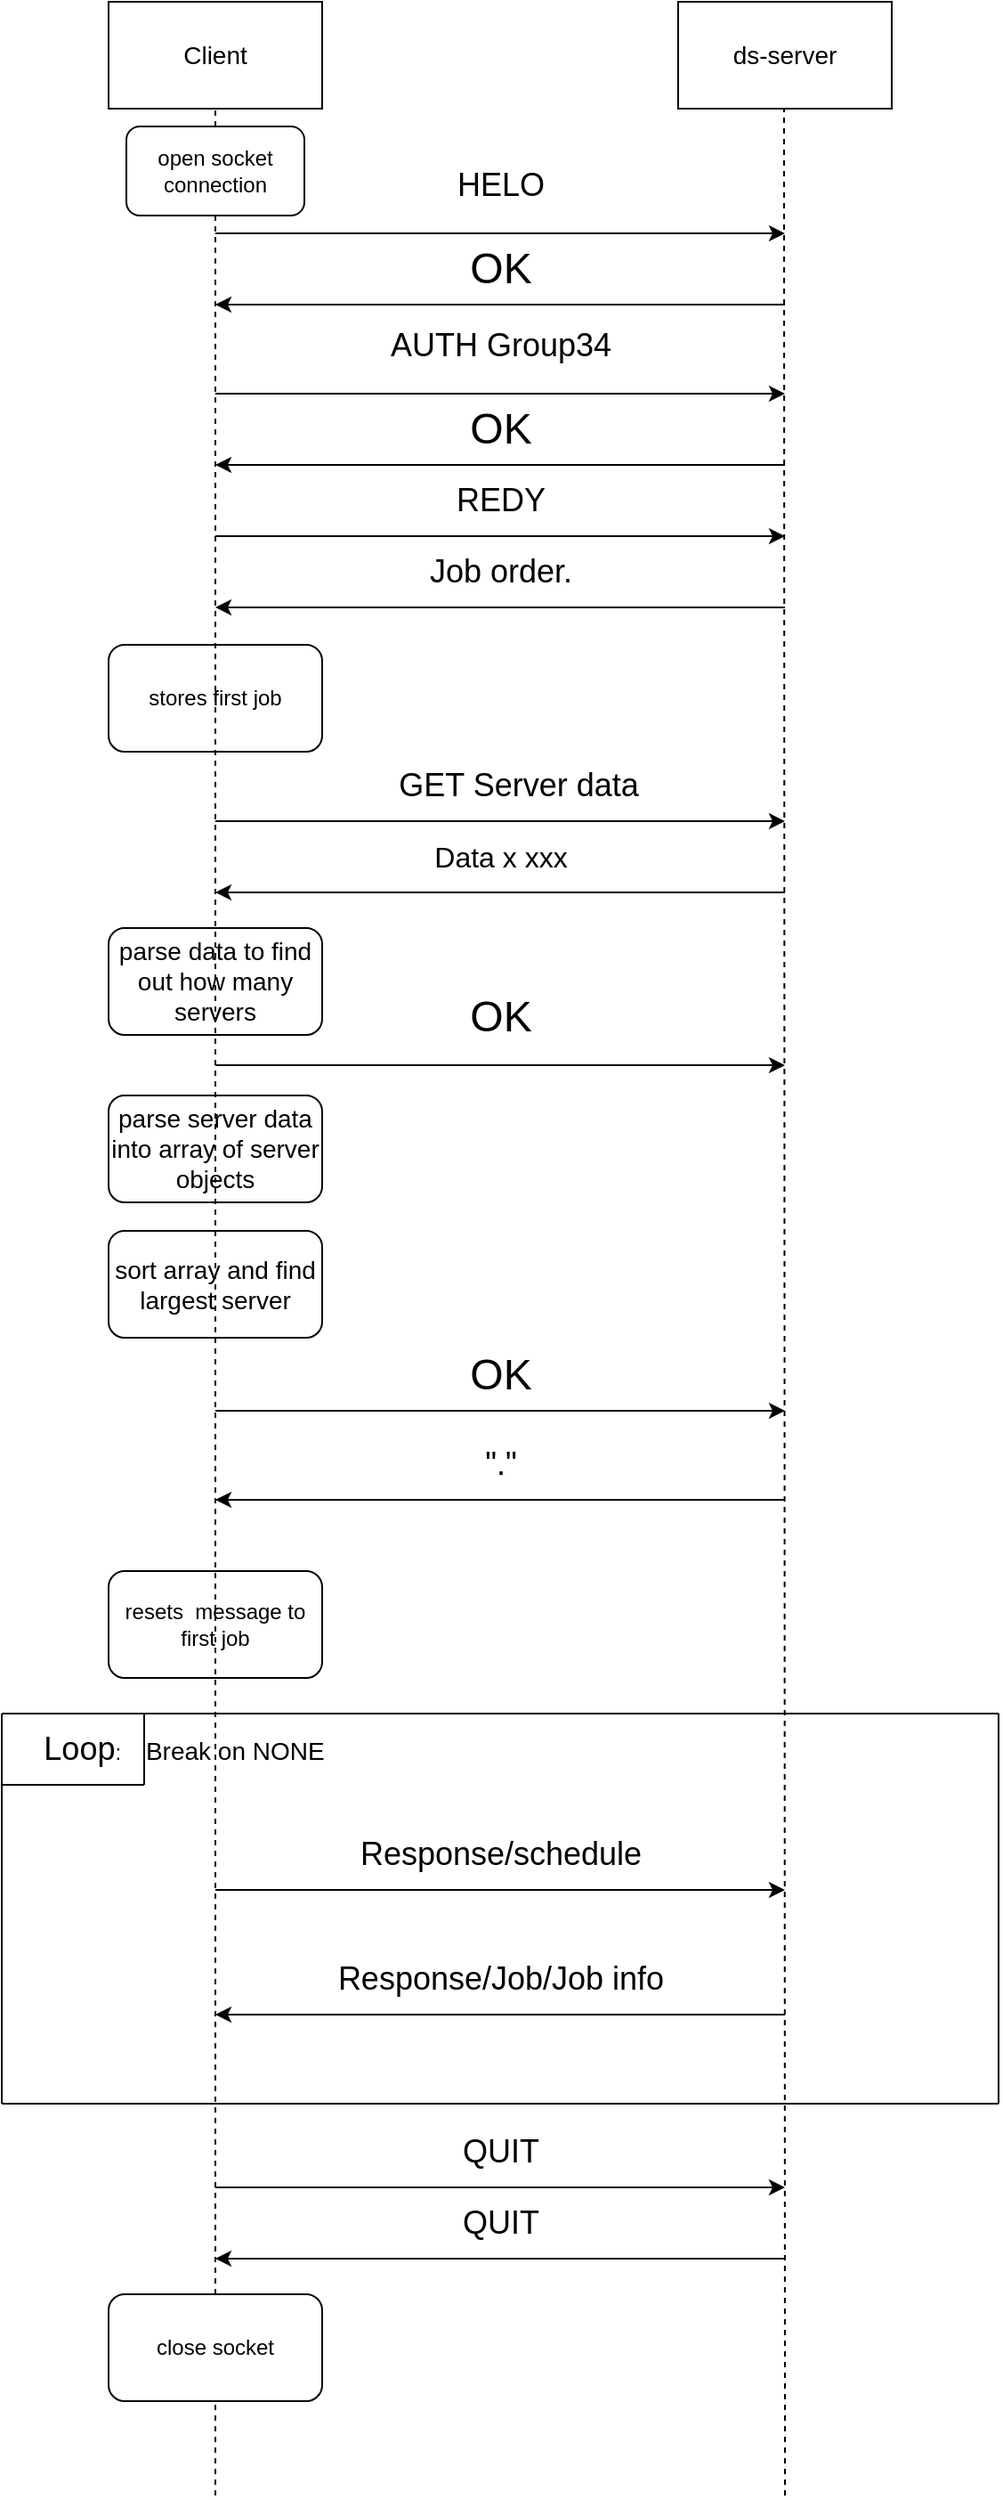 <mxfile version="14.6.1" type="device"><diagram id="PP_FMcZZnLwAuln3kJsk" name="Page-1"><mxGraphModel dx="1662" dy="775" grid="1" gridSize="10" guides="1" tooltips="1" connect="1" arrows="1" fold="1" page="1" pageScale="1" pageWidth="850" pageHeight="1100" math="0" shadow="0"><root><mxCell id="0"/><mxCell id="1" parent="0"/><mxCell id="J5T2CvzQjMV5XlA_0oKi-10" value="&lt;font style=&quot;font-size: 14px&quot;&gt;Client&lt;/font&gt;" style="rounded=0;whiteSpace=wrap;html=1;" vertex="1" parent="1"><mxGeometry x="220" y="80" width="120" height="60" as="geometry"/></mxCell><mxCell id="J5T2CvzQjMV5XlA_0oKi-11" value="&lt;font style=&quot;font-size: 14px&quot;&gt;ds-server&lt;/font&gt;" style="rounded=0;whiteSpace=wrap;html=1;" vertex="1" parent="1"><mxGeometry x="540" y="80" width="120" height="60" as="geometry"/></mxCell><mxCell id="J5T2CvzQjMV5XlA_0oKi-12" value="" style="endArrow=none;dashed=1;html=1;entryX=0.5;entryY=1;entryDx=0;entryDy=0;startArrow=none;" edge="1" parent="1" source="J5T2CvzQjMV5XlA_0oKi-51" target="J5T2CvzQjMV5XlA_0oKi-10"><mxGeometry width="50" height="50" relative="1" as="geometry"><mxPoint x="280" y="1640" as="sourcePoint"/><mxPoint x="310" y="250" as="targetPoint"/></mxGeometry></mxCell><mxCell id="J5T2CvzQjMV5XlA_0oKi-13" value="" style="endArrow=none;dashed=1;html=1;entryX=0.5;entryY=1;entryDx=0;entryDy=0;" edge="1" parent="1"><mxGeometry width="50" height="50" relative="1" as="geometry"><mxPoint x="600" y="1480" as="sourcePoint"/><mxPoint x="599.5" y="140" as="targetPoint"/></mxGeometry></mxCell><mxCell id="J5T2CvzQjMV5XlA_0oKi-14" value="&lt;font style=&quot;font-size: 14px&quot;&gt;parse data to find out how many servers &lt;/font&gt;" style="rounded=1;whiteSpace=wrap;html=1;" vertex="1" parent="1"><mxGeometry x="220" y="600" width="120" height="60" as="geometry"/></mxCell><mxCell id="J5T2CvzQjMV5XlA_0oKi-15" value="&lt;font style=&quot;font-size: 14px&quot;&gt;sort array and find largest server&lt;/font&gt;" style="rounded=1;whiteSpace=wrap;html=1;" vertex="1" parent="1"><mxGeometry x="220" y="770" width="120" height="60" as="geometry"/></mxCell><mxCell id="J5T2CvzQjMV5XlA_0oKi-16" value="" style="endArrow=classic;html=1;" edge="1" parent="1"><mxGeometry width="50" height="50" relative="1" as="geometry"><mxPoint x="280" y="871" as="sourcePoint"/><mxPoint x="600" y="871" as="targetPoint"/></mxGeometry></mxCell><mxCell id="J5T2CvzQjMV5XlA_0oKi-17" value="&lt;font style=&quot;font-size: 24px&quot;&gt;OK&lt;/font&gt;" style="edgeLabel;html=1;align=center;verticalAlign=middle;resizable=0;points=[];" vertex="1" connectable="0" parent="J5T2CvzQjMV5XlA_0oKi-16"><mxGeometry x="0.2" relative="1" as="geometry"><mxPoint x="-32" y="-20" as="offset"/></mxGeometry></mxCell><mxCell id="J5T2CvzQjMV5XlA_0oKi-18" value="" style="endArrow=classic;html=1;" edge="1" parent="1"><mxGeometry width="50" height="50" relative="1" as="geometry"><mxPoint x="600" y="921" as="sourcePoint"/><mxPoint x="280" y="921" as="targetPoint"/></mxGeometry></mxCell><mxCell id="J5T2CvzQjMV5XlA_0oKi-19" value="&lt;font style=&quot;font-size: 18px&quot;&gt;&quot;.&quot;&lt;/font&gt;" style="edgeLabel;html=1;align=center;verticalAlign=middle;resizable=0;points=[];" vertex="1" connectable="0" parent="J5T2CvzQjMV5XlA_0oKi-18"><mxGeometry x="-0.431" y="2" relative="1" as="geometry"><mxPoint x="-69" y="-22" as="offset"/></mxGeometry></mxCell><mxCell id="J5T2CvzQjMV5XlA_0oKi-20" value="" style="endArrow=none;html=1;" edge="1" parent="1"><mxGeometry width="50" height="50" relative="1" as="geometry"><mxPoint x="160" y="1041" as="sourcePoint"/><mxPoint x="720" y="1041" as="targetPoint"/></mxGeometry></mxCell><mxCell id="J5T2CvzQjMV5XlA_0oKi-21" value="" style="endArrow=none;html=1;" edge="1" parent="1"><mxGeometry width="50" height="50" relative="1" as="geometry"><mxPoint x="160" y="1260" as="sourcePoint"/><mxPoint x="160" y="1041" as="targetPoint"/></mxGeometry></mxCell><mxCell id="J5T2CvzQjMV5XlA_0oKi-22" value="" style="endArrow=none;html=1;" edge="1" parent="1"><mxGeometry width="50" height="50" relative="1" as="geometry"><mxPoint x="720" y="1260" as="sourcePoint"/><mxPoint x="160" y="1260" as="targetPoint"/></mxGeometry></mxCell><mxCell id="J5T2CvzQjMV5XlA_0oKi-23" value="" style="endArrow=none;html=1;" edge="1" parent="1"><mxGeometry width="50" height="50" relative="1" as="geometry"><mxPoint x="720" y="1260" as="sourcePoint"/><mxPoint x="720" y="1041" as="targetPoint"/></mxGeometry></mxCell><mxCell id="J5T2CvzQjMV5XlA_0oKi-24" value="" style="endArrow=none;html=1;" edge="1" parent="1"><mxGeometry width="50" height="50" relative="1" as="geometry"><mxPoint x="160" y="1081" as="sourcePoint"/><mxPoint x="240" y="1081" as="targetPoint"/></mxGeometry></mxCell><mxCell id="J5T2CvzQjMV5XlA_0oKi-25" value="" style="endArrow=none;html=1;" edge="1" parent="1"><mxGeometry width="50" height="50" relative="1" as="geometry"><mxPoint x="240" y="1081" as="sourcePoint"/><mxPoint x="240" y="1041" as="targetPoint"/></mxGeometry></mxCell><mxCell id="J5T2CvzQjMV5XlA_0oKi-26" value="&lt;font style=&quot;font-size: 18px&quot;&gt;Loop&lt;/font&gt;: &amp;nbsp;&amp;nbsp;&lt;font style=&quot;font-size: 14px&quot;&gt; Break on NONE&lt;/font&gt;" style="text;html=1;align=center;verticalAlign=middle;resizable=0;points=[];autosize=1;strokeColor=none;" vertex="1" parent="1"><mxGeometry x="177" y="1051" width="170" height="20" as="geometry"/></mxCell><mxCell id="J5T2CvzQjMV5XlA_0oKi-27" value="resets&amp;nbsp; message to first job" style="rounded=1;whiteSpace=wrap;html=1;" vertex="1" parent="1"><mxGeometry x="220" y="961" width="120" height="60" as="geometry"/></mxCell><mxCell id="J5T2CvzQjMV5XlA_0oKi-28" value="stores first job" style="rounded=1;whiteSpace=wrap;html=1;" vertex="1" parent="1"><mxGeometry x="220" y="441" width="120" height="60" as="geometry"/></mxCell><mxCell id="J5T2CvzQjMV5XlA_0oKi-29" value="" style="endArrow=classic;html=1;" edge="1" parent="1"><mxGeometry width="50" height="50" relative="1" as="geometry"><mxPoint x="280" y="540" as="sourcePoint"/><mxPoint x="600" y="540" as="targetPoint"/></mxGeometry></mxCell><mxCell id="J5T2CvzQjMV5XlA_0oKi-30" value="&lt;font style=&quot;font-size: 18px&quot;&gt;GET Server data&lt;br&gt;&lt;/font&gt;" style="edgeLabel;html=1;align=center;verticalAlign=middle;resizable=0;points=[];" vertex="1" connectable="0" parent="J5T2CvzQjMV5XlA_0oKi-29"><mxGeometry x="0.2" relative="1" as="geometry"><mxPoint x="-22" y="-20" as="offset"/></mxGeometry></mxCell><mxCell id="J5T2CvzQjMV5XlA_0oKi-31" value="" style="endArrow=classic;html=1;" edge="1" parent="1"><mxGeometry width="50" height="50" relative="1" as="geometry"><mxPoint x="600" y="580" as="sourcePoint"/><mxPoint x="280" y="580" as="targetPoint"/></mxGeometry></mxCell><mxCell id="J5T2CvzQjMV5XlA_0oKi-32" value="&lt;font size=&quot;3&quot;&gt;Data x xxx&lt;br&gt;&lt;/font&gt;" style="edgeLabel;html=1;align=center;verticalAlign=middle;resizable=0;points=[];" vertex="1" connectable="0" parent="J5T2CvzQjMV5XlA_0oKi-31"><mxGeometry x="-0.431" y="2" relative="1" as="geometry"><mxPoint x="-69" y="-22" as="offset"/></mxGeometry></mxCell><mxCell id="J5T2CvzQjMV5XlA_0oKi-33" value="" style="endArrow=classic;html=1;" edge="1" parent="1"><mxGeometry width="50" height="50" relative="1" as="geometry"><mxPoint x="280" y="677" as="sourcePoint"/><mxPoint x="600" y="677" as="targetPoint"/></mxGeometry></mxCell><mxCell id="J5T2CvzQjMV5XlA_0oKi-34" value="&lt;font style=&quot;font-size: 24px&quot;&gt;OK&lt;/font&gt;" style="edgeLabel;html=1;align=center;verticalAlign=middle;resizable=0;points=[];" vertex="1" connectable="0" parent="J5T2CvzQjMV5XlA_0oKi-33"><mxGeometry x="0.2" relative="1" as="geometry"><mxPoint x="-32" y="-27" as="offset"/></mxGeometry></mxCell><mxCell id="J5T2CvzQjMV5XlA_0oKi-35" value="&lt;font style=&quot;font-size: 14px&quot;&gt;parse server data into array of server objects &lt;/font&gt;" style="rounded=1;whiteSpace=wrap;html=1;" vertex="1" parent="1"><mxGeometry x="220" y="694" width="120" height="60" as="geometry"/></mxCell><mxCell id="J5T2CvzQjMV5XlA_0oKi-36" value="" style="endArrow=classic;html=1;" edge="1" parent="1"><mxGeometry width="50" height="50" relative="1" as="geometry"><mxPoint x="280" y="210" as="sourcePoint"/><mxPoint x="600" y="210" as="targetPoint"/></mxGeometry></mxCell><mxCell id="J5T2CvzQjMV5XlA_0oKi-37" value="&lt;font style=&quot;font-size: 18px&quot;&gt;HELO&lt;/font&gt;" style="edgeLabel;html=1;align=center;verticalAlign=middle;resizable=0;points=[];" vertex="1" connectable="0" parent="J5T2CvzQjMV5XlA_0oKi-36"><mxGeometry x="0.2" relative="1" as="geometry"><mxPoint x="-32" y="-27" as="offset"/></mxGeometry></mxCell><mxCell id="J5T2CvzQjMV5XlA_0oKi-38" value="" style="endArrow=classic;html=1;" edge="1" parent="1"><mxGeometry width="50" height="50" relative="1" as="geometry"><mxPoint x="280" y="380" as="sourcePoint"/><mxPoint x="600" y="380" as="targetPoint"/></mxGeometry></mxCell><mxCell id="J5T2CvzQjMV5XlA_0oKi-39" value="&lt;font style=&quot;font-size: 18px&quot;&gt;REDY&lt;/font&gt;" style="edgeLabel;html=1;align=center;verticalAlign=middle;resizable=0;points=[];" vertex="1" connectable="0" parent="J5T2CvzQjMV5XlA_0oKi-38"><mxGeometry x="0.2" relative="1" as="geometry"><mxPoint x="-32" y="-20" as="offset"/></mxGeometry></mxCell><mxCell id="J5T2CvzQjMV5XlA_0oKi-40" value="" style="endArrow=classic;html=1;" edge="1" parent="1"><mxGeometry width="50" height="50" relative="1" as="geometry"><mxPoint x="280" y="300" as="sourcePoint"/><mxPoint x="600" y="300" as="targetPoint"/></mxGeometry></mxCell><mxCell id="J5T2CvzQjMV5XlA_0oKi-41" value="&lt;font style=&quot;font-size: 18px&quot;&gt;AUTH Group34&lt;/font&gt;" style="edgeLabel;html=1;align=center;verticalAlign=middle;resizable=0;points=[];" vertex="1" connectable="0" parent="J5T2CvzQjMV5XlA_0oKi-40"><mxGeometry x="0.2" relative="1" as="geometry"><mxPoint x="-32" y="-27" as="offset"/></mxGeometry></mxCell><mxCell id="J5T2CvzQjMV5XlA_0oKi-42" value="" style="endArrow=classic;html=1;" edge="1" parent="1"><mxGeometry width="50" height="50" relative="1" as="geometry"><mxPoint x="600" y="250" as="sourcePoint"/><mxPoint x="280" y="250" as="targetPoint"/></mxGeometry></mxCell><mxCell id="J5T2CvzQjMV5XlA_0oKi-43" value="&lt;font style=&quot;font-size: 24px&quot;&gt;OK&lt;/font&gt;" style="edgeLabel;html=1;align=center;verticalAlign=middle;resizable=0;points=[];" vertex="1" connectable="0" parent="J5T2CvzQjMV5XlA_0oKi-42"><mxGeometry x="0.2" relative="1" as="geometry"><mxPoint x="32" y="-20" as="offset"/></mxGeometry></mxCell><mxCell id="J5T2CvzQjMV5XlA_0oKi-44" value="" style="endArrow=classic;html=1;" edge="1" parent="1"><mxGeometry width="50" height="50" relative="1" as="geometry"><mxPoint x="600" y="340" as="sourcePoint"/><mxPoint x="280" y="340" as="targetPoint"/></mxGeometry></mxCell><mxCell id="J5T2CvzQjMV5XlA_0oKi-45" value="&lt;font style=&quot;font-size: 24px&quot;&gt;OK&lt;/font&gt;" style="edgeLabel;html=1;align=center;verticalAlign=middle;resizable=0;points=[];" vertex="1" connectable="0" parent="J5T2CvzQjMV5XlA_0oKi-44"><mxGeometry x="0.2" relative="1" as="geometry"><mxPoint x="32" y="-20" as="offset"/></mxGeometry></mxCell><mxCell id="J5T2CvzQjMV5XlA_0oKi-46" value="" style="endArrow=classic;html=1;" edge="1" parent="1"><mxGeometry width="50" height="50" relative="1" as="geometry"><mxPoint x="600" y="420" as="sourcePoint"/><mxPoint x="280" y="420" as="targetPoint"/></mxGeometry></mxCell><mxCell id="J5T2CvzQjMV5XlA_0oKi-47" value="&lt;font style=&quot;font-size: 18px&quot;&gt;Job order.&lt;br&gt;&lt;/font&gt;" style="edgeLabel;html=1;align=center;verticalAlign=middle;resizable=0;points=[];" vertex="1" connectable="0" parent="J5T2CvzQjMV5XlA_0oKi-46"><mxGeometry x="0.2" relative="1" as="geometry"><mxPoint x="32" y="-20" as="offset"/></mxGeometry></mxCell><mxCell id="J5T2CvzQjMV5XlA_0oKi-48" value="" style="endArrow=classic;html=1;" edge="1" parent="1"><mxGeometry width="50" height="50" relative="1" as="geometry"><mxPoint x="280" y="1307" as="sourcePoint"/><mxPoint x="600" y="1307" as="targetPoint"/></mxGeometry></mxCell><mxCell id="J5T2CvzQjMV5XlA_0oKi-53" value="&lt;font style=&quot;font-size: 18px&quot;&gt;QUIT&lt;/font&gt;" style="edgeLabel;html=1;align=center;verticalAlign=middle;resizable=0;points=[];" vertex="1" connectable="0" parent="J5T2CvzQjMV5XlA_0oKi-48"><mxGeometry x="-0.131" y="-2" relative="1" as="geometry"><mxPoint x="21" y="-22" as="offset"/></mxGeometry></mxCell><mxCell id="J5T2CvzQjMV5XlA_0oKi-49" value="close socket" style="rounded=1;whiteSpace=wrap;html=1;" vertex="1" parent="1"><mxGeometry x="220" y="1367" width="120" height="60" as="geometry"/></mxCell><mxCell id="J5T2CvzQjMV5XlA_0oKi-50" value="" style="endArrow=none;dashed=1;html=1;entryX=0.5;entryY=1;entryDx=0;entryDy=0;" edge="1" parent="1" target="J5T2CvzQjMV5XlA_0oKi-49"><mxGeometry width="50" height="50" relative="1" as="geometry"><mxPoint x="280" y="1480" as="sourcePoint"/><mxPoint x="280" y="140" as="targetPoint"/></mxGeometry></mxCell><mxCell id="J5T2CvzQjMV5XlA_0oKi-51" value="open socket connection" style="rounded=1;whiteSpace=wrap;html=1;" vertex="1" parent="1"><mxGeometry x="230" y="150" width="100" height="50" as="geometry"/></mxCell><mxCell id="J5T2CvzQjMV5XlA_0oKi-52" value="" style="endArrow=none;dashed=1;html=1;entryX=0.5;entryY=1;entryDx=0;entryDy=0;startArrow=none;" edge="1" parent="1" source="J5T2CvzQjMV5XlA_0oKi-49" target="J5T2CvzQjMV5XlA_0oKi-51"><mxGeometry width="50" height="50" relative="1" as="geometry"><mxPoint x="280" y="1560" as="sourcePoint"/><mxPoint x="280" y="140" as="targetPoint"/></mxGeometry></mxCell><mxCell id="J5T2CvzQjMV5XlA_0oKi-54" value="" style="endArrow=classic;html=1;" edge="1" parent="1"><mxGeometry width="50" height="50" relative="1" as="geometry"><mxPoint x="600" y="1347" as="sourcePoint"/><mxPoint x="280" y="1347" as="targetPoint"/></mxGeometry></mxCell><mxCell id="J5T2CvzQjMV5XlA_0oKi-55" value="&lt;font style=&quot;font-size: 18px&quot;&gt;QUIT&lt;/font&gt;" style="edgeLabel;html=1;align=center;verticalAlign=middle;resizable=0;points=[];" vertex="1" connectable="0" parent="J5T2CvzQjMV5XlA_0oKi-54"><mxGeometry x="-0.131" y="-2" relative="1" as="geometry"><mxPoint x="-21" y="-18" as="offset"/></mxGeometry></mxCell><mxCell id="J5T2CvzQjMV5XlA_0oKi-57" value="" style="endArrow=classic;html=1;" edge="1" parent="1"><mxGeometry width="50" height="50" relative="1" as="geometry"><mxPoint x="280" y="1140" as="sourcePoint"/><mxPoint x="600" y="1140" as="targetPoint"/></mxGeometry></mxCell><mxCell id="J5T2CvzQjMV5XlA_0oKi-58" value="&lt;font style=&quot;font-size: 18px&quot;&gt;Response/schedule &lt;/font&gt;" style="edgeLabel;html=1;align=center;verticalAlign=middle;resizable=0;points=[];" vertex="1" connectable="0" parent="J5T2CvzQjMV5XlA_0oKi-57"><mxGeometry x="0.2" relative="1" as="geometry"><mxPoint x="-32" y="-20" as="offset"/></mxGeometry></mxCell><mxCell id="J5T2CvzQjMV5XlA_0oKi-59" value="" style="endArrow=classic;html=1;" edge="1" parent="1"><mxGeometry width="50" height="50" relative="1" as="geometry"><mxPoint x="600" y="1210" as="sourcePoint"/><mxPoint x="280" y="1210" as="targetPoint"/></mxGeometry></mxCell><mxCell id="J5T2CvzQjMV5XlA_0oKi-60" value="&lt;font style=&quot;font-size: 18px&quot;&gt;Response/Job/Job info&lt;/font&gt;" style="edgeLabel;html=1;align=center;verticalAlign=middle;resizable=0;points=[];" vertex="1" connectable="0" parent="J5T2CvzQjMV5XlA_0oKi-59"><mxGeometry x="-0.431" y="2" relative="1" as="geometry"><mxPoint x="-69" y="-22" as="offset"/></mxGeometry></mxCell></root></mxGraphModel></diagram></mxfile>